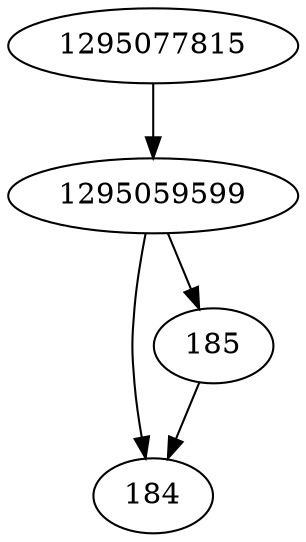 strict digraph  {
184;
185;
1295059599;
1295077815;
185 -> 184;
1295059599 -> 184;
1295059599 -> 185;
1295077815 -> 1295059599;
}
